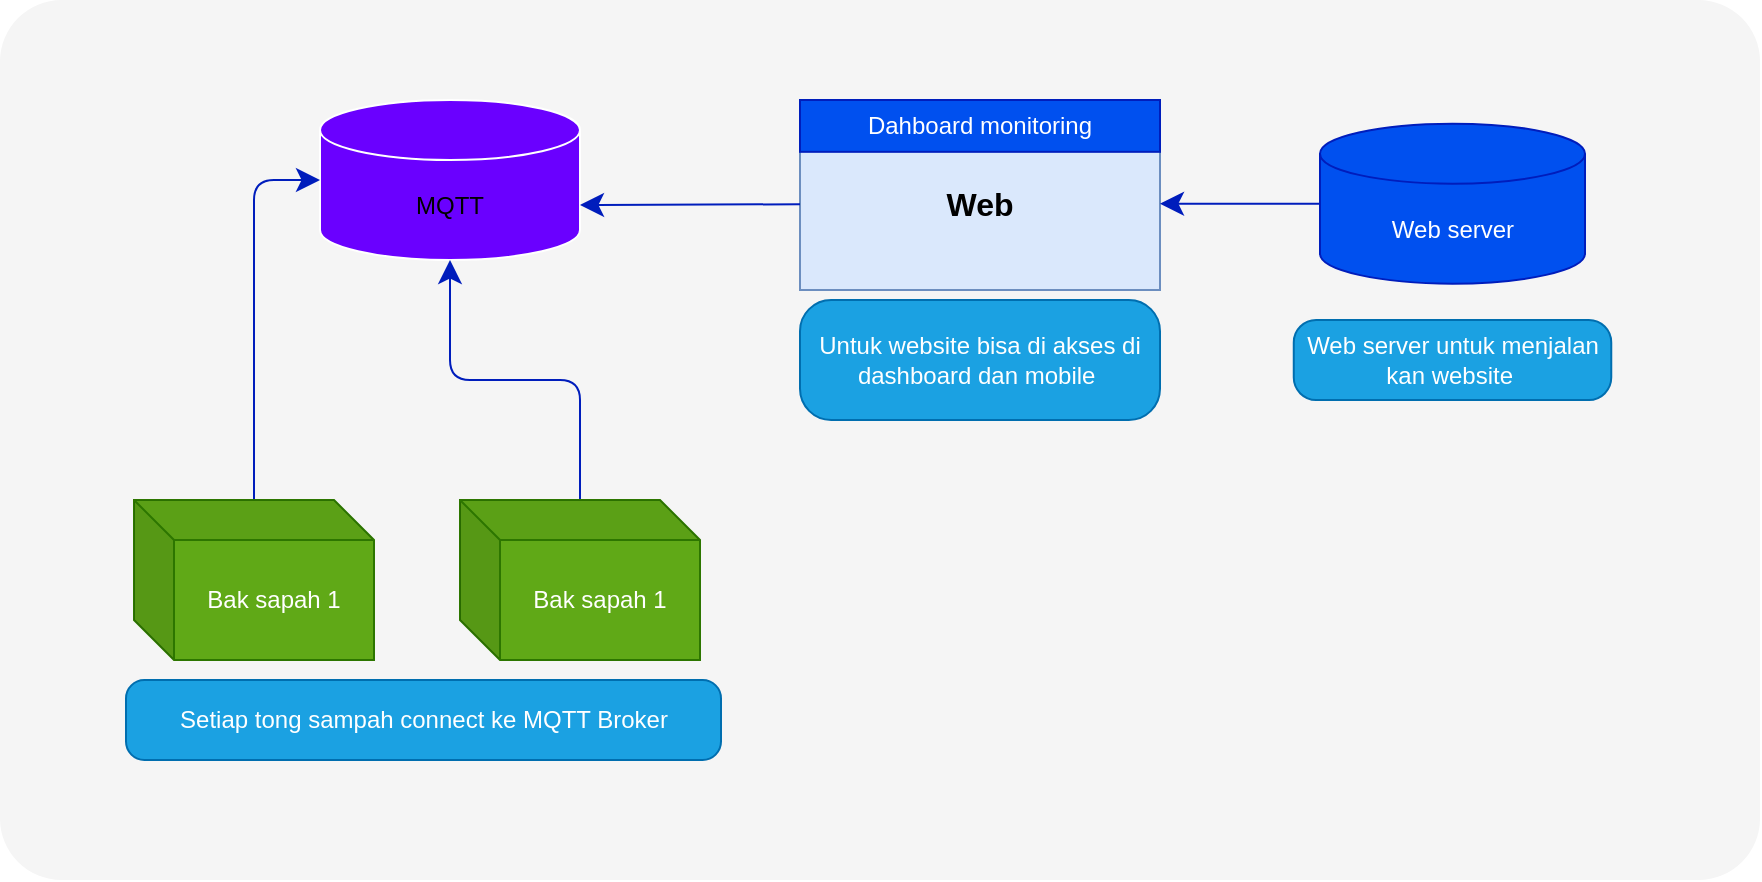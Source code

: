 <mxfile>
    <diagram id="fQ0JmHKr2INVG1e-5YvD" name="Page-1">
        <mxGraphModel dx="1177" dy="1842" grid="1" gridSize="10" guides="1" tooltips="1" connect="1" arrows="1" fold="1" page="1" pageScale="1" pageWidth="850" pageHeight="1100" math="0" shadow="0">
            <root>
                <mxCell id="0"/>
                <mxCell id="1" parent="0"/>
                <mxCell id="154" value="" style="rounded=1;whiteSpace=wrap;html=1;arcSize=7;fillColor=#f5f5f5;strokeColor=none;fontColor=#333333;strokeWidth=3;" parent="1" vertex="1">
                    <mxGeometry x="490" y="-610" width="880" height="440" as="geometry"/>
                </mxCell>
                <mxCell id="81" value="&lt;font color=&quot;#000000&quot;&gt;MQTT&lt;/font&gt;" style="shape=cylinder3;whiteSpace=wrap;html=1;boundedLbl=1;backgroundOutline=1;size=15;fillColor=#6a00ff;strokeColor=#FFFFFF;fontColor=#ffffff;" parent="1" vertex="1">
                    <mxGeometry x="650" y="-560" width="130" height="80" as="geometry"/>
                </mxCell>
                <mxCell id="117" value="" style="group" parent="1" vertex="1" connectable="0">
                    <mxGeometry x="890" y="-560" width="270" height="107.5" as="geometry"/>
                </mxCell>
                <mxCell id="118" value="&lt;b&gt;&lt;font style=&quot;font-size: 16px;&quot;&gt;Web&lt;/font&gt;&lt;/b&gt;" style="rounded=0;whiteSpace=wrap;html=1;fillColor=#dae8fc;strokeColor=#6c8ebf;fontColor=#000000;" parent="117" vertex="1">
                    <mxGeometry y="8.636" width="180" height="86.364" as="geometry"/>
                </mxCell>
                <mxCell id="119" value="Dahboard monitoring" style="rounded=0;whiteSpace=wrap;html=1;fillColor=#0050ef;strokeColor=#001DBC;fontColor=#ffffff;" parent="117" vertex="1">
                    <mxGeometry width="180" height="25.909" as="geometry"/>
                </mxCell>
                <mxCell id="157" style="edgeStyle=none;html=1;entryX=1;entryY=0.5;entryDx=0;entryDy=0;startSize=9;endSize=9;fillColor=#0050ef;strokeColor=#001DBC;" parent="1" source="124" target="118" edge="1">
                    <mxGeometry relative="1" as="geometry"/>
                </mxCell>
                <mxCell id="124" value="Web server" style="shape=cylinder3;whiteSpace=wrap;html=1;boundedLbl=1;backgroundOutline=1;size=15;fontColor=#ffffff;fillColor=#0050ef;strokeColor=#001DBC;" parent="1" vertex="1">
                    <mxGeometry x="1150" y="-548.18" width="132.5" height="80" as="geometry"/>
                </mxCell>
                <mxCell id="130" style="edgeStyle=none;html=1;entryX=0;entryY=0.5;entryDx=0;entryDy=0;entryPerimeter=0;fontColor=#FFFFFF;fillColor=#0050ef;strokeColor=#001DBC;endSize=9;startSize=9;" parent="1" source="128" target="81" edge="1">
                    <mxGeometry relative="1" as="geometry">
                        <Array as="points">
                            <mxPoint x="617" y="-520"/>
                        </Array>
                    </mxGeometry>
                </mxCell>
                <mxCell id="128" value="Bak sapah 1" style="shape=cube;whiteSpace=wrap;html=1;boundedLbl=1;backgroundOutline=1;darkOpacity=0.05;darkOpacity2=0.1;fontColor=#ffffff;fillColor=#60a917;strokeColor=#2D7600;" parent="1" vertex="1">
                    <mxGeometry x="557" y="-360" width="120" height="80" as="geometry"/>
                </mxCell>
                <mxCell id="131" style="edgeStyle=none;html=1;entryX=0.5;entryY=1;entryDx=0;entryDy=0;entryPerimeter=0;fontColor=#FFFFFF;fillColor=#0050ef;strokeColor=#001DBC;endSize=9;startSize=9;" parent="1" source="129" target="81" edge="1">
                    <mxGeometry relative="1" as="geometry">
                        <Array as="points">
                            <mxPoint x="780" y="-420"/>
                            <mxPoint x="715" y="-420"/>
                        </Array>
                    </mxGeometry>
                </mxCell>
                <mxCell id="129" value="Bak sapah 1" style="shape=cube;whiteSpace=wrap;html=1;boundedLbl=1;backgroundOutline=1;darkOpacity=0.05;darkOpacity2=0.1;fontColor=#ffffff;fillColor=#60a917;strokeColor=#2D7600;" parent="1" vertex="1">
                    <mxGeometry x="720" y="-360" width="120" height="80" as="geometry"/>
                </mxCell>
                <mxCell id="140" value="&lt;span style=&quot;&quot;&gt;Web server untuk menjalan kan website&amp;nbsp;&lt;/span&gt;" style="rounded=1;whiteSpace=wrap;html=1;fontColor=#ffffff;arcSize=28;fillColor=#1ba1e2;strokeColor=#006EAF;" parent="1" vertex="1">
                    <mxGeometry x="1136.88" y="-450" width="158.75" height="40" as="geometry"/>
                </mxCell>
                <mxCell id="147" value="&lt;span style=&quot;&quot;&gt;Untuk website bisa di akses di dashboard dan mobile&amp;nbsp;&lt;/span&gt;" style="rounded=1;whiteSpace=wrap;html=1;fontColor=#ffffff;arcSize=26;fillColor=#1ba1e2;strokeColor=#006EAF;" parent="1" vertex="1">
                    <mxGeometry x="890" y="-460" width="180" height="60" as="geometry"/>
                </mxCell>
                <mxCell id="159" style="edgeStyle=none;html=1;entryX=1;entryY=0;entryDx=0;entryDy=52.5;entryPerimeter=0;startSize=9;endSize=9;fillColor=#0050ef;strokeColor=#001DBC;" parent="1" source="118" target="81" edge="1">
                    <mxGeometry relative="1" as="geometry"/>
                </mxCell>
                <mxCell id="166" value="Setiap tong sampah connect ke MQTT Broker" style="rounded=1;whiteSpace=wrap;html=1;fontColor=#ffffff;arcSize=23;fillColor=#1ba1e2;strokeColor=#006EAF;" parent="1" vertex="1">
                    <mxGeometry x="553" y="-270" width="297.5" height="40" as="geometry"/>
                </mxCell>
            </root>
        </mxGraphModel>
    </diagram>
</mxfile>